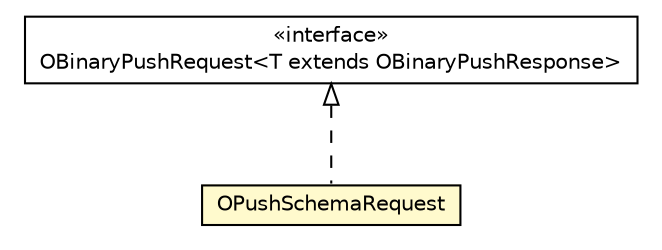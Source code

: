 #!/usr/local/bin/dot
#
# Class diagram 
# Generated by UMLGraph version R5_6-24-gf6e263 (http://www.umlgraph.org/)
#

digraph G {
	edge [fontname="Helvetica",fontsize=10,labelfontname="Helvetica",labelfontsize=10];
	node [fontname="Helvetica",fontsize=10,shape=plaintext];
	nodesep=0.25;
	ranksep=0.5;
	// com.orientechnologies.orient.client.remote.message.OBinaryPushRequest<T extends com.orientechnologies.orient.client.remote.message.OBinaryPushResponse>
	c5089418 [label=<<table title="com.orientechnologies.orient.client.remote.message.OBinaryPushRequest" border="0" cellborder="1" cellspacing="0" cellpadding="2" port="p" href="./OBinaryPushRequest.html">
		<tr><td><table border="0" cellspacing="0" cellpadding="1">
<tr><td align="center" balign="center"> &#171;interface&#187; </td></tr>
<tr><td align="center" balign="center"> OBinaryPushRequest&lt;T extends OBinaryPushResponse&gt; </td></tr>
		</table></td></tr>
		</table>>, URL="./OBinaryPushRequest.html", fontname="Helvetica", fontcolor="black", fontsize=10.0];
	// com.orientechnologies.orient.client.remote.message.OPushSchemaRequest
	c5089499 [label=<<table title="com.orientechnologies.orient.client.remote.message.OPushSchemaRequest" border="0" cellborder="1" cellspacing="0" cellpadding="2" port="p" bgcolor="lemonChiffon" href="./OPushSchemaRequest.html">
		<tr><td><table border="0" cellspacing="0" cellpadding="1">
<tr><td align="center" balign="center"> OPushSchemaRequest </td></tr>
		</table></td></tr>
		</table>>, URL="./OPushSchemaRequest.html", fontname="Helvetica", fontcolor="black", fontsize=10.0];
	//com.orientechnologies.orient.client.remote.message.OPushSchemaRequest implements com.orientechnologies.orient.client.remote.message.OBinaryPushRequest<T extends com.orientechnologies.orient.client.remote.message.OBinaryPushResponse>
	c5089418:p -> c5089499:p [dir=back,arrowtail=empty,style=dashed];
}

